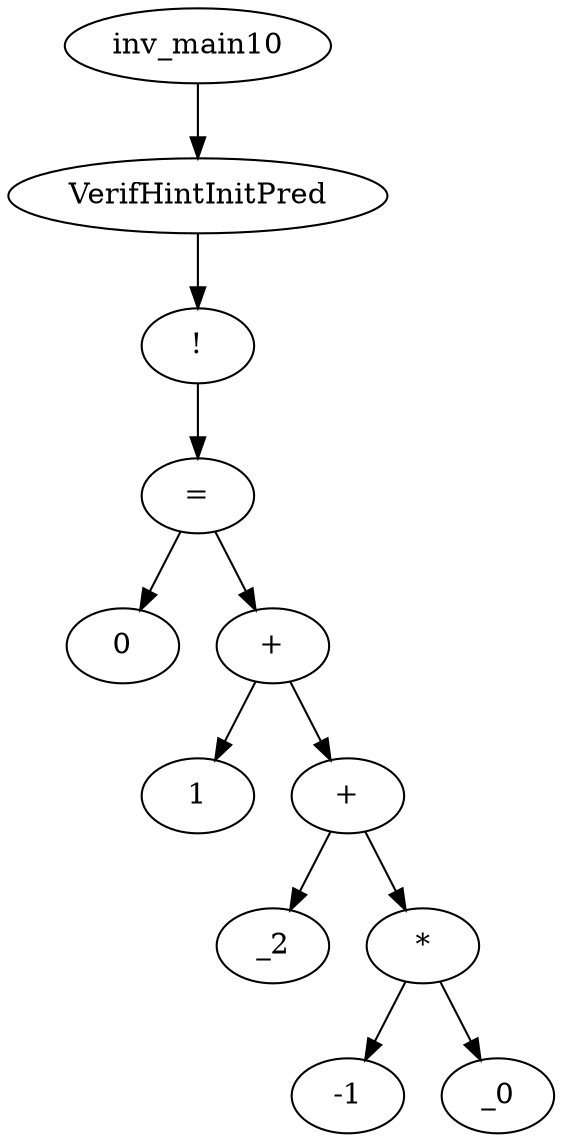 digraph dag {
0 [label="inv_main10"];
1 [label="VerifHintInitPred"];
2 [label="!"];
3 [label="="];
4 [label="0"];
5 [label="+"];
6 [label="1"];
7 [label="+"];
8 [label="_2"];
9 [label="*"];
10 [label="-1"];
11 [label="_0"];
0->1
1->2
2->3
3->5
3 -> 4
5->7
5 -> 6
7->9
7 -> 8
9->11
9 -> 10
}
